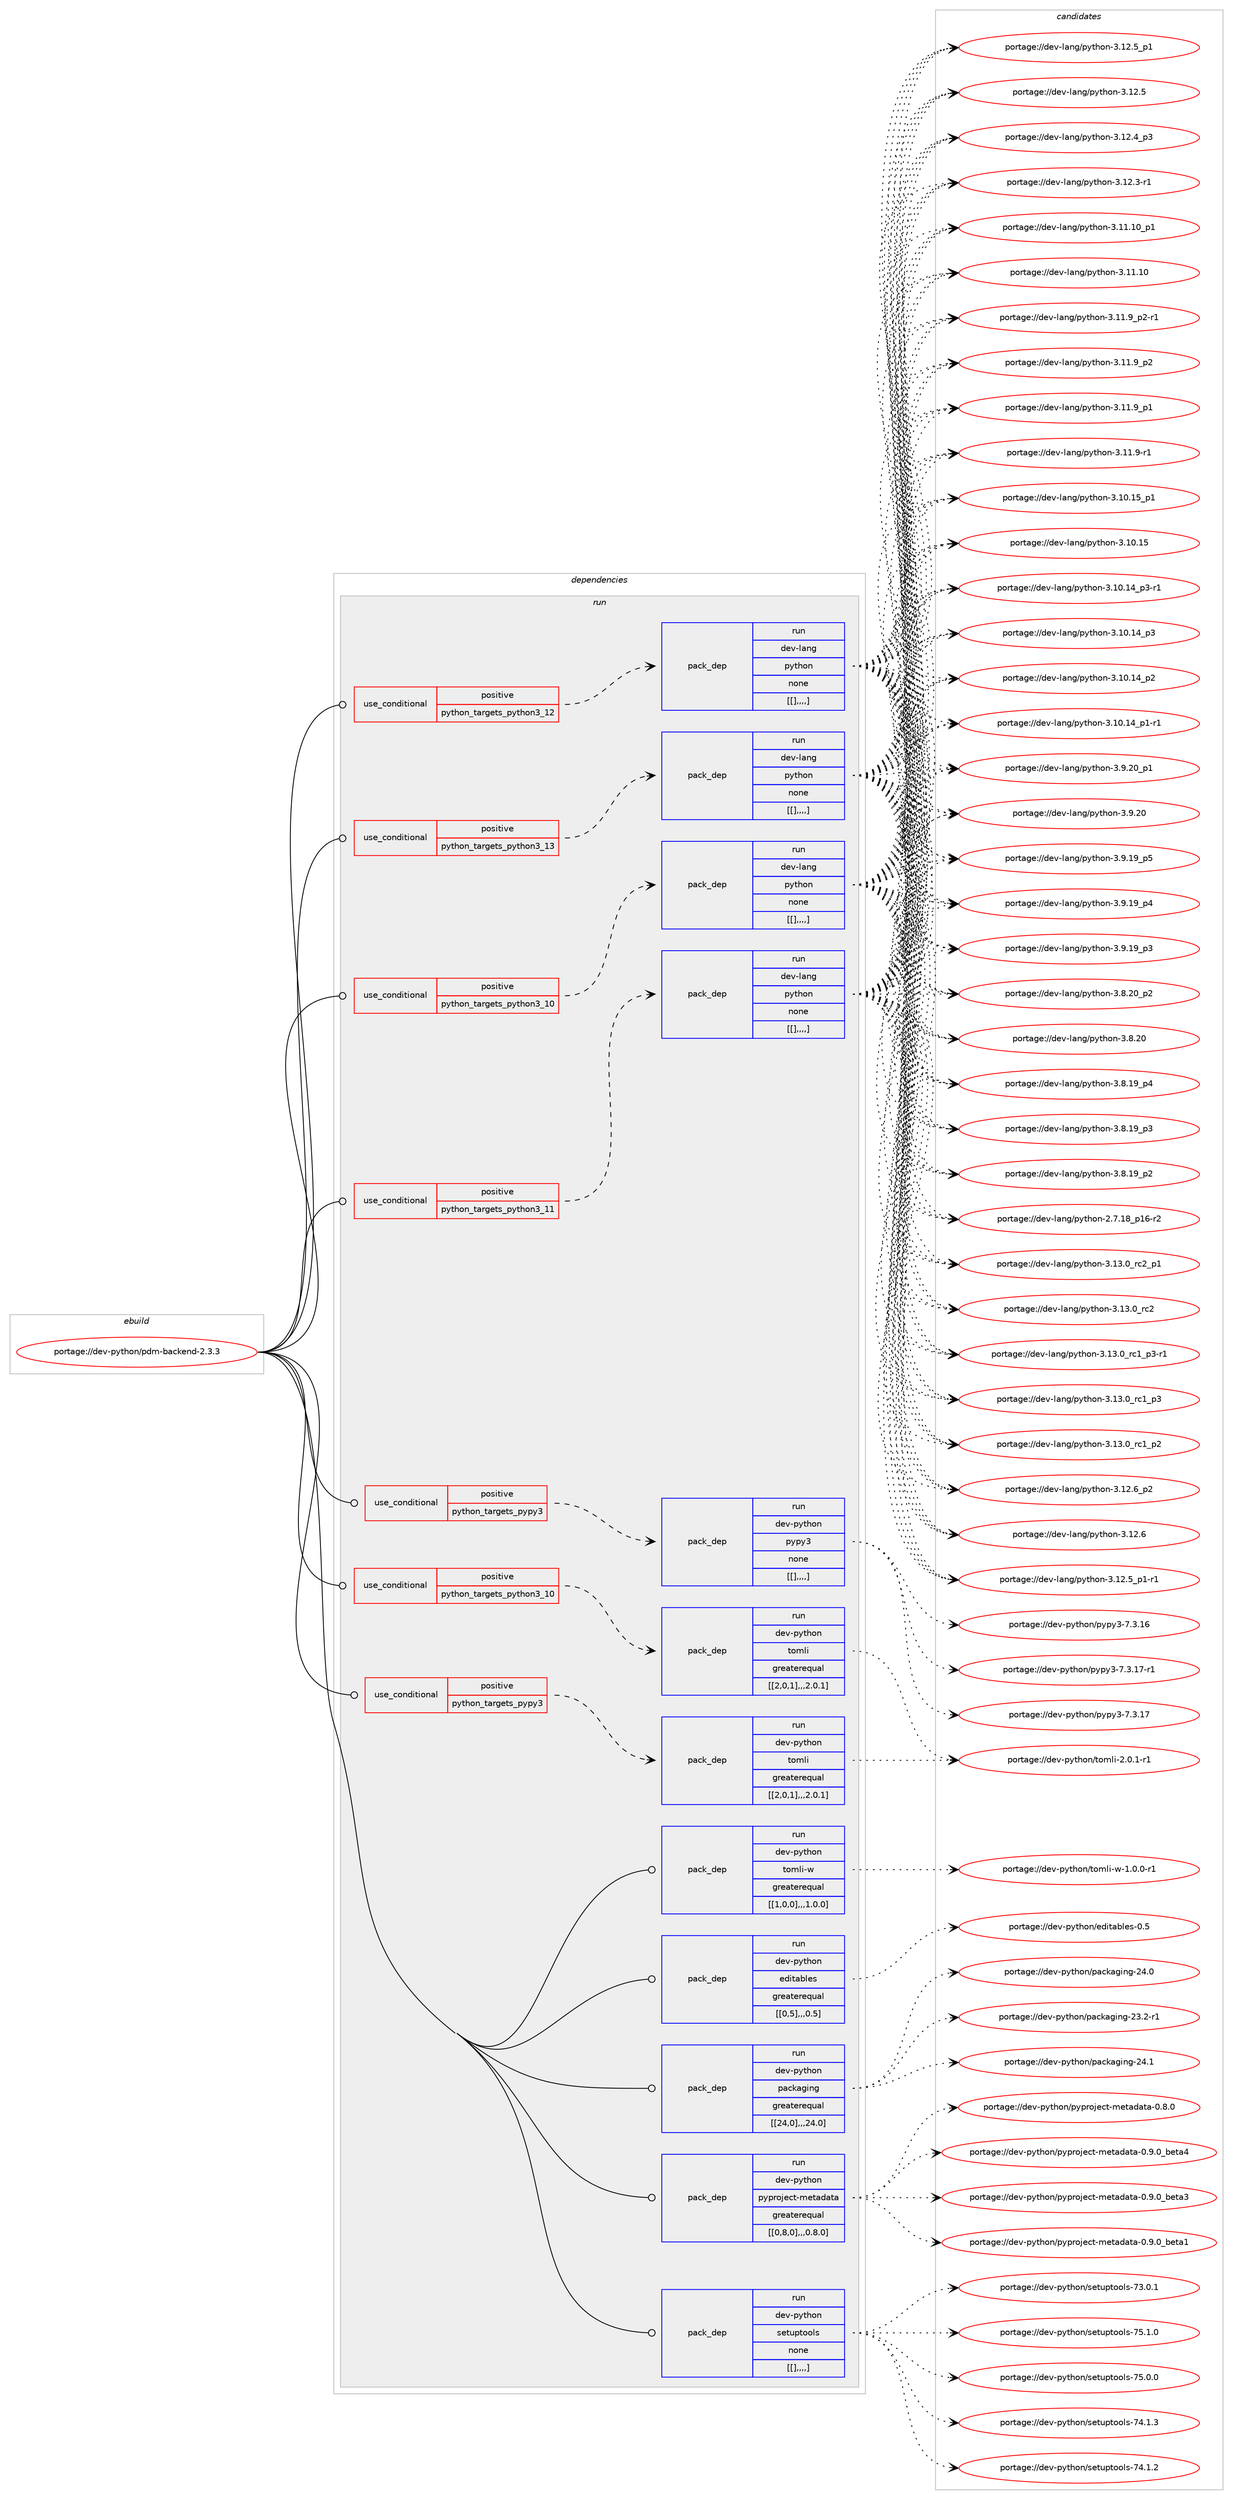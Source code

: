 digraph prolog {

# *************
# Graph options
# *************

newrank=true;
concentrate=true;
compound=true;
graph [rankdir=LR,fontname=Helvetica,fontsize=10,ranksep=1.5];#, ranksep=2.5, nodesep=0.2];
edge  [arrowhead=vee];
node  [fontname=Helvetica,fontsize=10];

# **********
# The ebuild
# **********

subgraph cluster_leftcol {
color=gray;
label=<<i>ebuild</i>>;
id [label="portage://dev-python/pdm-backend-2.3.3", color=red, width=4, href="../dev-python/pdm-backend-2.3.3.svg"];
}

# ****************
# The dependencies
# ****************

subgraph cluster_midcol {
color=gray;
label=<<i>dependencies</i>>;
subgraph cluster_compile {
fillcolor="#eeeeee";
style=filled;
label=<<i>compile</i>>;
}
subgraph cluster_compileandrun {
fillcolor="#eeeeee";
style=filled;
label=<<i>compile and run</i>>;
}
subgraph cluster_run {
fillcolor="#eeeeee";
style=filled;
label=<<i>run</i>>;
subgraph cond37114 {
dependency156089 [label=<<TABLE BORDER="0" CELLBORDER="1" CELLSPACING="0" CELLPADDING="4"><TR><TD ROWSPAN="3" CELLPADDING="10">use_conditional</TD></TR><TR><TD>positive</TD></TR><TR><TD>python_targets_pypy3</TD></TR></TABLE>>, shape=none, color=red];
subgraph pack117758 {
dependency156090 [label=<<TABLE BORDER="0" CELLBORDER="1" CELLSPACING="0" CELLPADDING="4" WIDTH="220"><TR><TD ROWSPAN="6" CELLPADDING="30">pack_dep</TD></TR><TR><TD WIDTH="110">run</TD></TR><TR><TD>dev-python</TD></TR><TR><TD>pypy3</TD></TR><TR><TD>none</TD></TR><TR><TD>[[],,,,]</TD></TR></TABLE>>, shape=none, color=blue];
}
dependency156089:e -> dependency156090:w [weight=20,style="dashed",arrowhead="vee"];
}
id:e -> dependency156089:w [weight=20,style="solid",arrowhead="odot"];
subgraph cond37115 {
dependency156091 [label=<<TABLE BORDER="0" CELLBORDER="1" CELLSPACING="0" CELLPADDING="4"><TR><TD ROWSPAN="3" CELLPADDING="10">use_conditional</TD></TR><TR><TD>positive</TD></TR><TR><TD>python_targets_pypy3</TD></TR></TABLE>>, shape=none, color=red];
subgraph pack117759 {
dependency156092 [label=<<TABLE BORDER="0" CELLBORDER="1" CELLSPACING="0" CELLPADDING="4" WIDTH="220"><TR><TD ROWSPAN="6" CELLPADDING="30">pack_dep</TD></TR><TR><TD WIDTH="110">run</TD></TR><TR><TD>dev-python</TD></TR><TR><TD>tomli</TD></TR><TR><TD>greaterequal</TD></TR><TR><TD>[[2,0,1],,,2.0.1]</TD></TR></TABLE>>, shape=none, color=blue];
}
dependency156091:e -> dependency156092:w [weight=20,style="dashed",arrowhead="vee"];
}
id:e -> dependency156091:w [weight=20,style="solid",arrowhead="odot"];
subgraph cond37116 {
dependency156093 [label=<<TABLE BORDER="0" CELLBORDER="1" CELLSPACING="0" CELLPADDING="4"><TR><TD ROWSPAN="3" CELLPADDING="10">use_conditional</TD></TR><TR><TD>positive</TD></TR><TR><TD>python_targets_python3_10</TD></TR></TABLE>>, shape=none, color=red];
subgraph pack117760 {
dependency156094 [label=<<TABLE BORDER="0" CELLBORDER="1" CELLSPACING="0" CELLPADDING="4" WIDTH="220"><TR><TD ROWSPAN="6" CELLPADDING="30">pack_dep</TD></TR><TR><TD WIDTH="110">run</TD></TR><TR><TD>dev-lang</TD></TR><TR><TD>python</TD></TR><TR><TD>none</TD></TR><TR><TD>[[],,,,]</TD></TR></TABLE>>, shape=none, color=blue];
}
dependency156093:e -> dependency156094:w [weight=20,style="dashed",arrowhead="vee"];
}
id:e -> dependency156093:w [weight=20,style="solid",arrowhead="odot"];
subgraph cond37117 {
dependency156095 [label=<<TABLE BORDER="0" CELLBORDER="1" CELLSPACING="0" CELLPADDING="4"><TR><TD ROWSPAN="3" CELLPADDING="10">use_conditional</TD></TR><TR><TD>positive</TD></TR><TR><TD>python_targets_python3_10</TD></TR></TABLE>>, shape=none, color=red];
subgraph pack117761 {
dependency156096 [label=<<TABLE BORDER="0" CELLBORDER="1" CELLSPACING="0" CELLPADDING="4" WIDTH="220"><TR><TD ROWSPAN="6" CELLPADDING="30">pack_dep</TD></TR><TR><TD WIDTH="110">run</TD></TR><TR><TD>dev-python</TD></TR><TR><TD>tomli</TD></TR><TR><TD>greaterequal</TD></TR><TR><TD>[[2,0,1],,,2.0.1]</TD></TR></TABLE>>, shape=none, color=blue];
}
dependency156095:e -> dependency156096:w [weight=20,style="dashed",arrowhead="vee"];
}
id:e -> dependency156095:w [weight=20,style="solid",arrowhead="odot"];
subgraph cond37118 {
dependency156097 [label=<<TABLE BORDER="0" CELLBORDER="1" CELLSPACING="0" CELLPADDING="4"><TR><TD ROWSPAN="3" CELLPADDING="10">use_conditional</TD></TR><TR><TD>positive</TD></TR><TR><TD>python_targets_python3_11</TD></TR></TABLE>>, shape=none, color=red];
subgraph pack117762 {
dependency156098 [label=<<TABLE BORDER="0" CELLBORDER="1" CELLSPACING="0" CELLPADDING="4" WIDTH="220"><TR><TD ROWSPAN="6" CELLPADDING="30">pack_dep</TD></TR><TR><TD WIDTH="110">run</TD></TR><TR><TD>dev-lang</TD></TR><TR><TD>python</TD></TR><TR><TD>none</TD></TR><TR><TD>[[],,,,]</TD></TR></TABLE>>, shape=none, color=blue];
}
dependency156097:e -> dependency156098:w [weight=20,style="dashed",arrowhead="vee"];
}
id:e -> dependency156097:w [weight=20,style="solid",arrowhead="odot"];
subgraph cond37119 {
dependency156099 [label=<<TABLE BORDER="0" CELLBORDER="1" CELLSPACING="0" CELLPADDING="4"><TR><TD ROWSPAN="3" CELLPADDING="10">use_conditional</TD></TR><TR><TD>positive</TD></TR><TR><TD>python_targets_python3_12</TD></TR></TABLE>>, shape=none, color=red];
subgraph pack117763 {
dependency156100 [label=<<TABLE BORDER="0" CELLBORDER="1" CELLSPACING="0" CELLPADDING="4" WIDTH="220"><TR><TD ROWSPAN="6" CELLPADDING="30">pack_dep</TD></TR><TR><TD WIDTH="110">run</TD></TR><TR><TD>dev-lang</TD></TR><TR><TD>python</TD></TR><TR><TD>none</TD></TR><TR><TD>[[],,,,]</TD></TR></TABLE>>, shape=none, color=blue];
}
dependency156099:e -> dependency156100:w [weight=20,style="dashed",arrowhead="vee"];
}
id:e -> dependency156099:w [weight=20,style="solid",arrowhead="odot"];
subgraph cond37120 {
dependency156101 [label=<<TABLE BORDER="0" CELLBORDER="1" CELLSPACING="0" CELLPADDING="4"><TR><TD ROWSPAN="3" CELLPADDING="10">use_conditional</TD></TR><TR><TD>positive</TD></TR><TR><TD>python_targets_python3_13</TD></TR></TABLE>>, shape=none, color=red];
subgraph pack117764 {
dependency156102 [label=<<TABLE BORDER="0" CELLBORDER="1" CELLSPACING="0" CELLPADDING="4" WIDTH="220"><TR><TD ROWSPAN="6" CELLPADDING="30">pack_dep</TD></TR><TR><TD WIDTH="110">run</TD></TR><TR><TD>dev-lang</TD></TR><TR><TD>python</TD></TR><TR><TD>none</TD></TR><TR><TD>[[],,,,]</TD></TR></TABLE>>, shape=none, color=blue];
}
dependency156101:e -> dependency156102:w [weight=20,style="dashed",arrowhead="vee"];
}
id:e -> dependency156101:w [weight=20,style="solid",arrowhead="odot"];
subgraph pack117765 {
dependency156103 [label=<<TABLE BORDER="0" CELLBORDER="1" CELLSPACING="0" CELLPADDING="4" WIDTH="220"><TR><TD ROWSPAN="6" CELLPADDING="30">pack_dep</TD></TR><TR><TD WIDTH="110">run</TD></TR><TR><TD>dev-python</TD></TR><TR><TD>editables</TD></TR><TR><TD>greaterequal</TD></TR><TR><TD>[[0,5],,,0.5]</TD></TR></TABLE>>, shape=none, color=blue];
}
id:e -> dependency156103:w [weight=20,style="solid",arrowhead="odot"];
subgraph pack117766 {
dependency156104 [label=<<TABLE BORDER="0" CELLBORDER="1" CELLSPACING="0" CELLPADDING="4" WIDTH="220"><TR><TD ROWSPAN="6" CELLPADDING="30">pack_dep</TD></TR><TR><TD WIDTH="110">run</TD></TR><TR><TD>dev-python</TD></TR><TR><TD>packaging</TD></TR><TR><TD>greaterequal</TD></TR><TR><TD>[[24,0],,,24.0]</TD></TR></TABLE>>, shape=none, color=blue];
}
id:e -> dependency156104:w [weight=20,style="solid",arrowhead="odot"];
subgraph pack117767 {
dependency156105 [label=<<TABLE BORDER="0" CELLBORDER="1" CELLSPACING="0" CELLPADDING="4" WIDTH="220"><TR><TD ROWSPAN="6" CELLPADDING="30">pack_dep</TD></TR><TR><TD WIDTH="110">run</TD></TR><TR><TD>dev-python</TD></TR><TR><TD>pyproject-metadata</TD></TR><TR><TD>greaterequal</TD></TR><TR><TD>[[0,8,0],,,0.8.0]</TD></TR></TABLE>>, shape=none, color=blue];
}
id:e -> dependency156105:w [weight=20,style="solid",arrowhead="odot"];
subgraph pack117768 {
dependency156106 [label=<<TABLE BORDER="0" CELLBORDER="1" CELLSPACING="0" CELLPADDING="4" WIDTH="220"><TR><TD ROWSPAN="6" CELLPADDING="30">pack_dep</TD></TR><TR><TD WIDTH="110">run</TD></TR><TR><TD>dev-python</TD></TR><TR><TD>setuptools</TD></TR><TR><TD>none</TD></TR><TR><TD>[[],,,,]</TD></TR></TABLE>>, shape=none, color=blue];
}
id:e -> dependency156106:w [weight=20,style="solid",arrowhead="odot"];
subgraph pack117769 {
dependency156107 [label=<<TABLE BORDER="0" CELLBORDER="1" CELLSPACING="0" CELLPADDING="4" WIDTH="220"><TR><TD ROWSPAN="6" CELLPADDING="30">pack_dep</TD></TR><TR><TD WIDTH="110">run</TD></TR><TR><TD>dev-python</TD></TR><TR><TD>tomli-w</TD></TR><TR><TD>greaterequal</TD></TR><TR><TD>[[1,0,0],,,1.0.0]</TD></TR></TABLE>>, shape=none, color=blue];
}
id:e -> dependency156107:w [weight=20,style="solid",arrowhead="odot"];
}
}

# **************
# The candidates
# **************

subgraph cluster_choices {
rank=same;
color=gray;
label=<<i>candidates</i>>;

subgraph choice117758 {
color=black;
nodesep=1;
choice100101118451121211161041111104711212111212151455546514649554511449 [label="portage://dev-python/pypy3-7.3.17-r1", color=red, width=4,href="../dev-python/pypy3-7.3.17-r1.svg"];
choice10010111845112121116104111110471121211121215145554651464955 [label="portage://dev-python/pypy3-7.3.17", color=red, width=4,href="../dev-python/pypy3-7.3.17.svg"];
choice10010111845112121116104111110471121211121215145554651464954 [label="portage://dev-python/pypy3-7.3.16", color=red, width=4,href="../dev-python/pypy3-7.3.16.svg"];
dependency156090:e -> choice100101118451121211161041111104711212111212151455546514649554511449:w [style=dotted,weight="100"];
dependency156090:e -> choice10010111845112121116104111110471121211121215145554651464955:w [style=dotted,weight="100"];
dependency156090:e -> choice10010111845112121116104111110471121211121215145554651464954:w [style=dotted,weight="100"];
}
subgraph choice117759 {
color=black;
nodesep=1;
choice10010111845112121116104111110471161111091081054550464846494511449 [label="portage://dev-python/tomli-2.0.1-r1", color=red, width=4,href="../dev-python/tomli-2.0.1-r1.svg"];
dependency156092:e -> choice10010111845112121116104111110471161111091081054550464846494511449:w [style=dotted,weight="100"];
}
subgraph choice117760 {
color=black;
nodesep=1;
choice100101118451089711010347112121116104111110455146495146489511499509511249 [label="portage://dev-lang/python-3.13.0_rc2_p1", color=red, width=4,href="../dev-lang/python-3.13.0_rc2_p1.svg"];
choice10010111845108971101034711212111610411111045514649514648951149950 [label="portage://dev-lang/python-3.13.0_rc2", color=red, width=4,href="../dev-lang/python-3.13.0_rc2.svg"];
choice1001011184510897110103471121211161041111104551464951464895114994995112514511449 [label="portage://dev-lang/python-3.13.0_rc1_p3-r1", color=red, width=4,href="../dev-lang/python-3.13.0_rc1_p3-r1.svg"];
choice100101118451089711010347112121116104111110455146495146489511499499511251 [label="portage://dev-lang/python-3.13.0_rc1_p3", color=red, width=4,href="../dev-lang/python-3.13.0_rc1_p3.svg"];
choice100101118451089711010347112121116104111110455146495146489511499499511250 [label="portage://dev-lang/python-3.13.0_rc1_p2", color=red, width=4,href="../dev-lang/python-3.13.0_rc1_p2.svg"];
choice100101118451089711010347112121116104111110455146495046549511250 [label="portage://dev-lang/python-3.12.6_p2", color=red, width=4,href="../dev-lang/python-3.12.6_p2.svg"];
choice10010111845108971101034711212111610411111045514649504654 [label="portage://dev-lang/python-3.12.6", color=red, width=4,href="../dev-lang/python-3.12.6.svg"];
choice1001011184510897110103471121211161041111104551464950465395112494511449 [label="portage://dev-lang/python-3.12.5_p1-r1", color=red, width=4,href="../dev-lang/python-3.12.5_p1-r1.svg"];
choice100101118451089711010347112121116104111110455146495046539511249 [label="portage://dev-lang/python-3.12.5_p1", color=red, width=4,href="../dev-lang/python-3.12.5_p1.svg"];
choice10010111845108971101034711212111610411111045514649504653 [label="portage://dev-lang/python-3.12.5", color=red, width=4,href="../dev-lang/python-3.12.5.svg"];
choice100101118451089711010347112121116104111110455146495046529511251 [label="portage://dev-lang/python-3.12.4_p3", color=red, width=4,href="../dev-lang/python-3.12.4_p3.svg"];
choice100101118451089711010347112121116104111110455146495046514511449 [label="portage://dev-lang/python-3.12.3-r1", color=red, width=4,href="../dev-lang/python-3.12.3-r1.svg"];
choice10010111845108971101034711212111610411111045514649494649489511249 [label="portage://dev-lang/python-3.11.10_p1", color=red, width=4,href="../dev-lang/python-3.11.10_p1.svg"];
choice1001011184510897110103471121211161041111104551464949464948 [label="portage://dev-lang/python-3.11.10", color=red, width=4,href="../dev-lang/python-3.11.10.svg"];
choice1001011184510897110103471121211161041111104551464949465795112504511449 [label="portage://dev-lang/python-3.11.9_p2-r1", color=red, width=4,href="../dev-lang/python-3.11.9_p2-r1.svg"];
choice100101118451089711010347112121116104111110455146494946579511250 [label="portage://dev-lang/python-3.11.9_p2", color=red, width=4,href="../dev-lang/python-3.11.9_p2.svg"];
choice100101118451089711010347112121116104111110455146494946579511249 [label="portage://dev-lang/python-3.11.9_p1", color=red, width=4,href="../dev-lang/python-3.11.9_p1.svg"];
choice100101118451089711010347112121116104111110455146494946574511449 [label="portage://dev-lang/python-3.11.9-r1", color=red, width=4,href="../dev-lang/python-3.11.9-r1.svg"];
choice10010111845108971101034711212111610411111045514649484649539511249 [label="portage://dev-lang/python-3.10.15_p1", color=red, width=4,href="../dev-lang/python-3.10.15_p1.svg"];
choice1001011184510897110103471121211161041111104551464948464953 [label="portage://dev-lang/python-3.10.15", color=red, width=4,href="../dev-lang/python-3.10.15.svg"];
choice100101118451089711010347112121116104111110455146494846495295112514511449 [label="portage://dev-lang/python-3.10.14_p3-r1", color=red, width=4,href="../dev-lang/python-3.10.14_p3-r1.svg"];
choice10010111845108971101034711212111610411111045514649484649529511251 [label="portage://dev-lang/python-3.10.14_p3", color=red, width=4,href="../dev-lang/python-3.10.14_p3.svg"];
choice10010111845108971101034711212111610411111045514649484649529511250 [label="portage://dev-lang/python-3.10.14_p2", color=red, width=4,href="../dev-lang/python-3.10.14_p2.svg"];
choice100101118451089711010347112121116104111110455146494846495295112494511449 [label="portage://dev-lang/python-3.10.14_p1-r1", color=red, width=4,href="../dev-lang/python-3.10.14_p1-r1.svg"];
choice100101118451089711010347112121116104111110455146574650489511249 [label="portage://dev-lang/python-3.9.20_p1", color=red, width=4,href="../dev-lang/python-3.9.20_p1.svg"];
choice10010111845108971101034711212111610411111045514657465048 [label="portage://dev-lang/python-3.9.20", color=red, width=4,href="../dev-lang/python-3.9.20.svg"];
choice100101118451089711010347112121116104111110455146574649579511253 [label="portage://dev-lang/python-3.9.19_p5", color=red, width=4,href="../dev-lang/python-3.9.19_p5.svg"];
choice100101118451089711010347112121116104111110455146574649579511252 [label="portage://dev-lang/python-3.9.19_p4", color=red, width=4,href="../dev-lang/python-3.9.19_p4.svg"];
choice100101118451089711010347112121116104111110455146574649579511251 [label="portage://dev-lang/python-3.9.19_p3", color=red, width=4,href="../dev-lang/python-3.9.19_p3.svg"];
choice100101118451089711010347112121116104111110455146564650489511250 [label="portage://dev-lang/python-3.8.20_p2", color=red, width=4,href="../dev-lang/python-3.8.20_p2.svg"];
choice10010111845108971101034711212111610411111045514656465048 [label="portage://dev-lang/python-3.8.20", color=red, width=4,href="../dev-lang/python-3.8.20.svg"];
choice100101118451089711010347112121116104111110455146564649579511252 [label="portage://dev-lang/python-3.8.19_p4", color=red, width=4,href="../dev-lang/python-3.8.19_p4.svg"];
choice100101118451089711010347112121116104111110455146564649579511251 [label="portage://dev-lang/python-3.8.19_p3", color=red, width=4,href="../dev-lang/python-3.8.19_p3.svg"];
choice100101118451089711010347112121116104111110455146564649579511250 [label="portage://dev-lang/python-3.8.19_p2", color=red, width=4,href="../dev-lang/python-3.8.19_p2.svg"];
choice100101118451089711010347112121116104111110455046554649569511249544511450 [label="portage://dev-lang/python-2.7.18_p16-r2", color=red, width=4,href="../dev-lang/python-2.7.18_p16-r2.svg"];
dependency156094:e -> choice100101118451089711010347112121116104111110455146495146489511499509511249:w [style=dotted,weight="100"];
dependency156094:e -> choice10010111845108971101034711212111610411111045514649514648951149950:w [style=dotted,weight="100"];
dependency156094:e -> choice1001011184510897110103471121211161041111104551464951464895114994995112514511449:w [style=dotted,weight="100"];
dependency156094:e -> choice100101118451089711010347112121116104111110455146495146489511499499511251:w [style=dotted,weight="100"];
dependency156094:e -> choice100101118451089711010347112121116104111110455146495146489511499499511250:w [style=dotted,weight="100"];
dependency156094:e -> choice100101118451089711010347112121116104111110455146495046549511250:w [style=dotted,weight="100"];
dependency156094:e -> choice10010111845108971101034711212111610411111045514649504654:w [style=dotted,weight="100"];
dependency156094:e -> choice1001011184510897110103471121211161041111104551464950465395112494511449:w [style=dotted,weight="100"];
dependency156094:e -> choice100101118451089711010347112121116104111110455146495046539511249:w [style=dotted,weight="100"];
dependency156094:e -> choice10010111845108971101034711212111610411111045514649504653:w [style=dotted,weight="100"];
dependency156094:e -> choice100101118451089711010347112121116104111110455146495046529511251:w [style=dotted,weight="100"];
dependency156094:e -> choice100101118451089711010347112121116104111110455146495046514511449:w [style=dotted,weight="100"];
dependency156094:e -> choice10010111845108971101034711212111610411111045514649494649489511249:w [style=dotted,weight="100"];
dependency156094:e -> choice1001011184510897110103471121211161041111104551464949464948:w [style=dotted,weight="100"];
dependency156094:e -> choice1001011184510897110103471121211161041111104551464949465795112504511449:w [style=dotted,weight="100"];
dependency156094:e -> choice100101118451089711010347112121116104111110455146494946579511250:w [style=dotted,weight="100"];
dependency156094:e -> choice100101118451089711010347112121116104111110455146494946579511249:w [style=dotted,weight="100"];
dependency156094:e -> choice100101118451089711010347112121116104111110455146494946574511449:w [style=dotted,weight="100"];
dependency156094:e -> choice10010111845108971101034711212111610411111045514649484649539511249:w [style=dotted,weight="100"];
dependency156094:e -> choice1001011184510897110103471121211161041111104551464948464953:w [style=dotted,weight="100"];
dependency156094:e -> choice100101118451089711010347112121116104111110455146494846495295112514511449:w [style=dotted,weight="100"];
dependency156094:e -> choice10010111845108971101034711212111610411111045514649484649529511251:w [style=dotted,weight="100"];
dependency156094:e -> choice10010111845108971101034711212111610411111045514649484649529511250:w [style=dotted,weight="100"];
dependency156094:e -> choice100101118451089711010347112121116104111110455146494846495295112494511449:w [style=dotted,weight="100"];
dependency156094:e -> choice100101118451089711010347112121116104111110455146574650489511249:w [style=dotted,weight="100"];
dependency156094:e -> choice10010111845108971101034711212111610411111045514657465048:w [style=dotted,weight="100"];
dependency156094:e -> choice100101118451089711010347112121116104111110455146574649579511253:w [style=dotted,weight="100"];
dependency156094:e -> choice100101118451089711010347112121116104111110455146574649579511252:w [style=dotted,weight="100"];
dependency156094:e -> choice100101118451089711010347112121116104111110455146574649579511251:w [style=dotted,weight="100"];
dependency156094:e -> choice100101118451089711010347112121116104111110455146564650489511250:w [style=dotted,weight="100"];
dependency156094:e -> choice10010111845108971101034711212111610411111045514656465048:w [style=dotted,weight="100"];
dependency156094:e -> choice100101118451089711010347112121116104111110455146564649579511252:w [style=dotted,weight="100"];
dependency156094:e -> choice100101118451089711010347112121116104111110455146564649579511251:w [style=dotted,weight="100"];
dependency156094:e -> choice100101118451089711010347112121116104111110455146564649579511250:w [style=dotted,weight="100"];
dependency156094:e -> choice100101118451089711010347112121116104111110455046554649569511249544511450:w [style=dotted,weight="100"];
}
subgraph choice117761 {
color=black;
nodesep=1;
choice10010111845112121116104111110471161111091081054550464846494511449 [label="portage://dev-python/tomli-2.0.1-r1", color=red, width=4,href="../dev-python/tomli-2.0.1-r1.svg"];
dependency156096:e -> choice10010111845112121116104111110471161111091081054550464846494511449:w [style=dotted,weight="100"];
}
subgraph choice117762 {
color=black;
nodesep=1;
choice100101118451089711010347112121116104111110455146495146489511499509511249 [label="portage://dev-lang/python-3.13.0_rc2_p1", color=red, width=4,href="../dev-lang/python-3.13.0_rc2_p1.svg"];
choice10010111845108971101034711212111610411111045514649514648951149950 [label="portage://dev-lang/python-3.13.0_rc2", color=red, width=4,href="../dev-lang/python-3.13.0_rc2.svg"];
choice1001011184510897110103471121211161041111104551464951464895114994995112514511449 [label="portage://dev-lang/python-3.13.0_rc1_p3-r1", color=red, width=4,href="../dev-lang/python-3.13.0_rc1_p3-r1.svg"];
choice100101118451089711010347112121116104111110455146495146489511499499511251 [label="portage://dev-lang/python-3.13.0_rc1_p3", color=red, width=4,href="../dev-lang/python-3.13.0_rc1_p3.svg"];
choice100101118451089711010347112121116104111110455146495146489511499499511250 [label="portage://dev-lang/python-3.13.0_rc1_p2", color=red, width=4,href="../dev-lang/python-3.13.0_rc1_p2.svg"];
choice100101118451089711010347112121116104111110455146495046549511250 [label="portage://dev-lang/python-3.12.6_p2", color=red, width=4,href="../dev-lang/python-3.12.6_p2.svg"];
choice10010111845108971101034711212111610411111045514649504654 [label="portage://dev-lang/python-3.12.6", color=red, width=4,href="../dev-lang/python-3.12.6.svg"];
choice1001011184510897110103471121211161041111104551464950465395112494511449 [label="portage://dev-lang/python-3.12.5_p1-r1", color=red, width=4,href="../dev-lang/python-3.12.5_p1-r1.svg"];
choice100101118451089711010347112121116104111110455146495046539511249 [label="portage://dev-lang/python-3.12.5_p1", color=red, width=4,href="../dev-lang/python-3.12.5_p1.svg"];
choice10010111845108971101034711212111610411111045514649504653 [label="portage://dev-lang/python-3.12.5", color=red, width=4,href="../dev-lang/python-3.12.5.svg"];
choice100101118451089711010347112121116104111110455146495046529511251 [label="portage://dev-lang/python-3.12.4_p3", color=red, width=4,href="../dev-lang/python-3.12.4_p3.svg"];
choice100101118451089711010347112121116104111110455146495046514511449 [label="portage://dev-lang/python-3.12.3-r1", color=red, width=4,href="../dev-lang/python-3.12.3-r1.svg"];
choice10010111845108971101034711212111610411111045514649494649489511249 [label="portage://dev-lang/python-3.11.10_p1", color=red, width=4,href="../dev-lang/python-3.11.10_p1.svg"];
choice1001011184510897110103471121211161041111104551464949464948 [label="portage://dev-lang/python-3.11.10", color=red, width=4,href="../dev-lang/python-3.11.10.svg"];
choice1001011184510897110103471121211161041111104551464949465795112504511449 [label="portage://dev-lang/python-3.11.9_p2-r1", color=red, width=4,href="../dev-lang/python-3.11.9_p2-r1.svg"];
choice100101118451089711010347112121116104111110455146494946579511250 [label="portage://dev-lang/python-3.11.9_p2", color=red, width=4,href="../dev-lang/python-3.11.9_p2.svg"];
choice100101118451089711010347112121116104111110455146494946579511249 [label="portage://dev-lang/python-3.11.9_p1", color=red, width=4,href="../dev-lang/python-3.11.9_p1.svg"];
choice100101118451089711010347112121116104111110455146494946574511449 [label="portage://dev-lang/python-3.11.9-r1", color=red, width=4,href="../dev-lang/python-3.11.9-r1.svg"];
choice10010111845108971101034711212111610411111045514649484649539511249 [label="portage://dev-lang/python-3.10.15_p1", color=red, width=4,href="../dev-lang/python-3.10.15_p1.svg"];
choice1001011184510897110103471121211161041111104551464948464953 [label="portage://dev-lang/python-3.10.15", color=red, width=4,href="../dev-lang/python-3.10.15.svg"];
choice100101118451089711010347112121116104111110455146494846495295112514511449 [label="portage://dev-lang/python-3.10.14_p3-r1", color=red, width=4,href="../dev-lang/python-3.10.14_p3-r1.svg"];
choice10010111845108971101034711212111610411111045514649484649529511251 [label="portage://dev-lang/python-3.10.14_p3", color=red, width=4,href="../dev-lang/python-3.10.14_p3.svg"];
choice10010111845108971101034711212111610411111045514649484649529511250 [label="portage://dev-lang/python-3.10.14_p2", color=red, width=4,href="../dev-lang/python-3.10.14_p2.svg"];
choice100101118451089711010347112121116104111110455146494846495295112494511449 [label="portage://dev-lang/python-3.10.14_p1-r1", color=red, width=4,href="../dev-lang/python-3.10.14_p1-r1.svg"];
choice100101118451089711010347112121116104111110455146574650489511249 [label="portage://dev-lang/python-3.9.20_p1", color=red, width=4,href="../dev-lang/python-3.9.20_p1.svg"];
choice10010111845108971101034711212111610411111045514657465048 [label="portage://dev-lang/python-3.9.20", color=red, width=4,href="../dev-lang/python-3.9.20.svg"];
choice100101118451089711010347112121116104111110455146574649579511253 [label="portage://dev-lang/python-3.9.19_p5", color=red, width=4,href="../dev-lang/python-3.9.19_p5.svg"];
choice100101118451089711010347112121116104111110455146574649579511252 [label="portage://dev-lang/python-3.9.19_p4", color=red, width=4,href="../dev-lang/python-3.9.19_p4.svg"];
choice100101118451089711010347112121116104111110455146574649579511251 [label="portage://dev-lang/python-3.9.19_p3", color=red, width=4,href="../dev-lang/python-3.9.19_p3.svg"];
choice100101118451089711010347112121116104111110455146564650489511250 [label="portage://dev-lang/python-3.8.20_p2", color=red, width=4,href="../dev-lang/python-3.8.20_p2.svg"];
choice10010111845108971101034711212111610411111045514656465048 [label="portage://dev-lang/python-3.8.20", color=red, width=4,href="../dev-lang/python-3.8.20.svg"];
choice100101118451089711010347112121116104111110455146564649579511252 [label="portage://dev-lang/python-3.8.19_p4", color=red, width=4,href="../dev-lang/python-3.8.19_p4.svg"];
choice100101118451089711010347112121116104111110455146564649579511251 [label="portage://dev-lang/python-3.8.19_p3", color=red, width=4,href="../dev-lang/python-3.8.19_p3.svg"];
choice100101118451089711010347112121116104111110455146564649579511250 [label="portage://dev-lang/python-3.8.19_p2", color=red, width=4,href="../dev-lang/python-3.8.19_p2.svg"];
choice100101118451089711010347112121116104111110455046554649569511249544511450 [label="portage://dev-lang/python-2.7.18_p16-r2", color=red, width=4,href="../dev-lang/python-2.7.18_p16-r2.svg"];
dependency156098:e -> choice100101118451089711010347112121116104111110455146495146489511499509511249:w [style=dotted,weight="100"];
dependency156098:e -> choice10010111845108971101034711212111610411111045514649514648951149950:w [style=dotted,weight="100"];
dependency156098:e -> choice1001011184510897110103471121211161041111104551464951464895114994995112514511449:w [style=dotted,weight="100"];
dependency156098:e -> choice100101118451089711010347112121116104111110455146495146489511499499511251:w [style=dotted,weight="100"];
dependency156098:e -> choice100101118451089711010347112121116104111110455146495146489511499499511250:w [style=dotted,weight="100"];
dependency156098:e -> choice100101118451089711010347112121116104111110455146495046549511250:w [style=dotted,weight="100"];
dependency156098:e -> choice10010111845108971101034711212111610411111045514649504654:w [style=dotted,weight="100"];
dependency156098:e -> choice1001011184510897110103471121211161041111104551464950465395112494511449:w [style=dotted,weight="100"];
dependency156098:e -> choice100101118451089711010347112121116104111110455146495046539511249:w [style=dotted,weight="100"];
dependency156098:e -> choice10010111845108971101034711212111610411111045514649504653:w [style=dotted,weight="100"];
dependency156098:e -> choice100101118451089711010347112121116104111110455146495046529511251:w [style=dotted,weight="100"];
dependency156098:e -> choice100101118451089711010347112121116104111110455146495046514511449:w [style=dotted,weight="100"];
dependency156098:e -> choice10010111845108971101034711212111610411111045514649494649489511249:w [style=dotted,weight="100"];
dependency156098:e -> choice1001011184510897110103471121211161041111104551464949464948:w [style=dotted,weight="100"];
dependency156098:e -> choice1001011184510897110103471121211161041111104551464949465795112504511449:w [style=dotted,weight="100"];
dependency156098:e -> choice100101118451089711010347112121116104111110455146494946579511250:w [style=dotted,weight="100"];
dependency156098:e -> choice100101118451089711010347112121116104111110455146494946579511249:w [style=dotted,weight="100"];
dependency156098:e -> choice100101118451089711010347112121116104111110455146494946574511449:w [style=dotted,weight="100"];
dependency156098:e -> choice10010111845108971101034711212111610411111045514649484649539511249:w [style=dotted,weight="100"];
dependency156098:e -> choice1001011184510897110103471121211161041111104551464948464953:w [style=dotted,weight="100"];
dependency156098:e -> choice100101118451089711010347112121116104111110455146494846495295112514511449:w [style=dotted,weight="100"];
dependency156098:e -> choice10010111845108971101034711212111610411111045514649484649529511251:w [style=dotted,weight="100"];
dependency156098:e -> choice10010111845108971101034711212111610411111045514649484649529511250:w [style=dotted,weight="100"];
dependency156098:e -> choice100101118451089711010347112121116104111110455146494846495295112494511449:w [style=dotted,weight="100"];
dependency156098:e -> choice100101118451089711010347112121116104111110455146574650489511249:w [style=dotted,weight="100"];
dependency156098:e -> choice10010111845108971101034711212111610411111045514657465048:w [style=dotted,weight="100"];
dependency156098:e -> choice100101118451089711010347112121116104111110455146574649579511253:w [style=dotted,weight="100"];
dependency156098:e -> choice100101118451089711010347112121116104111110455146574649579511252:w [style=dotted,weight="100"];
dependency156098:e -> choice100101118451089711010347112121116104111110455146574649579511251:w [style=dotted,weight="100"];
dependency156098:e -> choice100101118451089711010347112121116104111110455146564650489511250:w [style=dotted,weight="100"];
dependency156098:e -> choice10010111845108971101034711212111610411111045514656465048:w [style=dotted,weight="100"];
dependency156098:e -> choice100101118451089711010347112121116104111110455146564649579511252:w [style=dotted,weight="100"];
dependency156098:e -> choice100101118451089711010347112121116104111110455146564649579511251:w [style=dotted,weight="100"];
dependency156098:e -> choice100101118451089711010347112121116104111110455146564649579511250:w [style=dotted,weight="100"];
dependency156098:e -> choice100101118451089711010347112121116104111110455046554649569511249544511450:w [style=dotted,weight="100"];
}
subgraph choice117763 {
color=black;
nodesep=1;
choice100101118451089711010347112121116104111110455146495146489511499509511249 [label="portage://dev-lang/python-3.13.0_rc2_p1", color=red, width=4,href="../dev-lang/python-3.13.0_rc2_p1.svg"];
choice10010111845108971101034711212111610411111045514649514648951149950 [label="portage://dev-lang/python-3.13.0_rc2", color=red, width=4,href="../dev-lang/python-3.13.0_rc2.svg"];
choice1001011184510897110103471121211161041111104551464951464895114994995112514511449 [label="portage://dev-lang/python-3.13.0_rc1_p3-r1", color=red, width=4,href="../dev-lang/python-3.13.0_rc1_p3-r1.svg"];
choice100101118451089711010347112121116104111110455146495146489511499499511251 [label="portage://dev-lang/python-3.13.0_rc1_p3", color=red, width=4,href="../dev-lang/python-3.13.0_rc1_p3.svg"];
choice100101118451089711010347112121116104111110455146495146489511499499511250 [label="portage://dev-lang/python-3.13.0_rc1_p2", color=red, width=4,href="../dev-lang/python-3.13.0_rc1_p2.svg"];
choice100101118451089711010347112121116104111110455146495046549511250 [label="portage://dev-lang/python-3.12.6_p2", color=red, width=4,href="../dev-lang/python-3.12.6_p2.svg"];
choice10010111845108971101034711212111610411111045514649504654 [label="portage://dev-lang/python-3.12.6", color=red, width=4,href="../dev-lang/python-3.12.6.svg"];
choice1001011184510897110103471121211161041111104551464950465395112494511449 [label="portage://dev-lang/python-3.12.5_p1-r1", color=red, width=4,href="../dev-lang/python-3.12.5_p1-r1.svg"];
choice100101118451089711010347112121116104111110455146495046539511249 [label="portage://dev-lang/python-3.12.5_p1", color=red, width=4,href="../dev-lang/python-3.12.5_p1.svg"];
choice10010111845108971101034711212111610411111045514649504653 [label="portage://dev-lang/python-3.12.5", color=red, width=4,href="../dev-lang/python-3.12.5.svg"];
choice100101118451089711010347112121116104111110455146495046529511251 [label="portage://dev-lang/python-3.12.4_p3", color=red, width=4,href="../dev-lang/python-3.12.4_p3.svg"];
choice100101118451089711010347112121116104111110455146495046514511449 [label="portage://dev-lang/python-3.12.3-r1", color=red, width=4,href="../dev-lang/python-3.12.3-r1.svg"];
choice10010111845108971101034711212111610411111045514649494649489511249 [label="portage://dev-lang/python-3.11.10_p1", color=red, width=4,href="../dev-lang/python-3.11.10_p1.svg"];
choice1001011184510897110103471121211161041111104551464949464948 [label="portage://dev-lang/python-3.11.10", color=red, width=4,href="../dev-lang/python-3.11.10.svg"];
choice1001011184510897110103471121211161041111104551464949465795112504511449 [label="portage://dev-lang/python-3.11.9_p2-r1", color=red, width=4,href="../dev-lang/python-3.11.9_p2-r1.svg"];
choice100101118451089711010347112121116104111110455146494946579511250 [label="portage://dev-lang/python-3.11.9_p2", color=red, width=4,href="../dev-lang/python-3.11.9_p2.svg"];
choice100101118451089711010347112121116104111110455146494946579511249 [label="portage://dev-lang/python-3.11.9_p1", color=red, width=4,href="../dev-lang/python-3.11.9_p1.svg"];
choice100101118451089711010347112121116104111110455146494946574511449 [label="portage://dev-lang/python-3.11.9-r1", color=red, width=4,href="../dev-lang/python-3.11.9-r1.svg"];
choice10010111845108971101034711212111610411111045514649484649539511249 [label="portage://dev-lang/python-3.10.15_p1", color=red, width=4,href="../dev-lang/python-3.10.15_p1.svg"];
choice1001011184510897110103471121211161041111104551464948464953 [label="portage://dev-lang/python-3.10.15", color=red, width=4,href="../dev-lang/python-3.10.15.svg"];
choice100101118451089711010347112121116104111110455146494846495295112514511449 [label="portage://dev-lang/python-3.10.14_p3-r1", color=red, width=4,href="../dev-lang/python-3.10.14_p3-r1.svg"];
choice10010111845108971101034711212111610411111045514649484649529511251 [label="portage://dev-lang/python-3.10.14_p3", color=red, width=4,href="../dev-lang/python-3.10.14_p3.svg"];
choice10010111845108971101034711212111610411111045514649484649529511250 [label="portage://dev-lang/python-3.10.14_p2", color=red, width=4,href="../dev-lang/python-3.10.14_p2.svg"];
choice100101118451089711010347112121116104111110455146494846495295112494511449 [label="portage://dev-lang/python-3.10.14_p1-r1", color=red, width=4,href="../dev-lang/python-3.10.14_p1-r1.svg"];
choice100101118451089711010347112121116104111110455146574650489511249 [label="portage://dev-lang/python-3.9.20_p1", color=red, width=4,href="../dev-lang/python-3.9.20_p1.svg"];
choice10010111845108971101034711212111610411111045514657465048 [label="portage://dev-lang/python-3.9.20", color=red, width=4,href="../dev-lang/python-3.9.20.svg"];
choice100101118451089711010347112121116104111110455146574649579511253 [label="portage://dev-lang/python-3.9.19_p5", color=red, width=4,href="../dev-lang/python-3.9.19_p5.svg"];
choice100101118451089711010347112121116104111110455146574649579511252 [label="portage://dev-lang/python-3.9.19_p4", color=red, width=4,href="../dev-lang/python-3.9.19_p4.svg"];
choice100101118451089711010347112121116104111110455146574649579511251 [label="portage://dev-lang/python-3.9.19_p3", color=red, width=4,href="../dev-lang/python-3.9.19_p3.svg"];
choice100101118451089711010347112121116104111110455146564650489511250 [label="portage://dev-lang/python-3.8.20_p2", color=red, width=4,href="../dev-lang/python-3.8.20_p2.svg"];
choice10010111845108971101034711212111610411111045514656465048 [label="portage://dev-lang/python-3.8.20", color=red, width=4,href="../dev-lang/python-3.8.20.svg"];
choice100101118451089711010347112121116104111110455146564649579511252 [label="portage://dev-lang/python-3.8.19_p4", color=red, width=4,href="../dev-lang/python-3.8.19_p4.svg"];
choice100101118451089711010347112121116104111110455146564649579511251 [label="portage://dev-lang/python-3.8.19_p3", color=red, width=4,href="../dev-lang/python-3.8.19_p3.svg"];
choice100101118451089711010347112121116104111110455146564649579511250 [label="portage://dev-lang/python-3.8.19_p2", color=red, width=4,href="../dev-lang/python-3.8.19_p2.svg"];
choice100101118451089711010347112121116104111110455046554649569511249544511450 [label="portage://dev-lang/python-2.7.18_p16-r2", color=red, width=4,href="../dev-lang/python-2.7.18_p16-r2.svg"];
dependency156100:e -> choice100101118451089711010347112121116104111110455146495146489511499509511249:w [style=dotted,weight="100"];
dependency156100:e -> choice10010111845108971101034711212111610411111045514649514648951149950:w [style=dotted,weight="100"];
dependency156100:e -> choice1001011184510897110103471121211161041111104551464951464895114994995112514511449:w [style=dotted,weight="100"];
dependency156100:e -> choice100101118451089711010347112121116104111110455146495146489511499499511251:w [style=dotted,weight="100"];
dependency156100:e -> choice100101118451089711010347112121116104111110455146495146489511499499511250:w [style=dotted,weight="100"];
dependency156100:e -> choice100101118451089711010347112121116104111110455146495046549511250:w [style=dotted,weight="100"];
dependency156100:e -> choice10010111845108971101034711212111610411111045514649504654:w [style=dotted,weight="100"];
dependency156100:e -> choice1001011184510897110103471121211161041111104551464950465395112494511449:w [style=dotted,weight="100"];
dependency156100:e -> choice100101118451089711010347112121116104111110455146495046539511249:w [style=dotted,weight="100"];
dependency156100:e -> choice10010111845108971101034711212111610411111045514649504653:w [style=dotted,weight="100"];
dependency156100:e -> choice100101118451089711010347112121116104111110455146495046529511251:w [style=dotted,weight="100"];
dependency156100:e -> choice100101118451089711010347112121116104111110455146495046514511449:w [style=dotted,weight="100"];
dependency156100:e -> choice10010111845108971101034711212111610411111045514649494649489511249:w [style=dotted,weight="100"];
dependency156100:e -> choice1001011184510897110103471121211161041111104551464949464948:w [style=dotted,weight="100"];
dependency156100:e -> choice1001011184510897110103471121211161041111104551464949465795112504511449:w [style=dotted,weight="100"];
dependency156100:e -> choice100101118451089711010347112121116104111110455146494946579511250:w [style=dotted,weight="100"];
dependency156100:e -> choice100101118451089711010347112121116104111110455146494946579511249:w [style=dotted,weight="100"];
dependency156100:e -> choice100101118451089711010347112121116104111110455146494946574511449:w [style=dotted,weight="100"];
dependency156100:e -> choice10010111845108971101034711212111610411111045514649484649539511249:w [style=dotted,weight="100"];
dependency156100:e -> choice1001011184510897110103471121211161041111104551464948464953:w [style=dotted,weight="100"];
dependency156100:e -> choice100101118451089711010347112121116104111110455146494846495295112514511449:w [style=dotted,weight="100"];
dependency156100:e -> choice10010111845108971101034711212111610411111045514649484649529511251:w [style=dotted,weight="100"];
dependency156100:e -> choice10010111845108971101034711212111610411111045514649484649529511250:w [style=dotted,weight="100"];
dependency156100:e -> choice100101118451089711010347112121116104111110455146494846495295112494511449:w [style=dotted,weight="100"];
dependency156100:e -> choice100101118451089711010347112121116104111110455146574650489511249:w [style=dotted,weight="100"];
dependency156100:e -> choice10010111845108971101034711212111610411111045514657465048:w [style=dotted,weight="100"];
dependency156100:e -> choice100101118451089711010347112121116104111110455146574649579511253:w [style=dotted,weight="100"];
dependency156100:e -> choice100101118451089711010347112121116104111110455146574649579511252:w [style=dotted,weight="100"];
dependency156100:e -> choice100101118451089711010347112121116104111110455146574649579511251:w [style=dotted,weight="100"];
dependency156100:e -> choice100101118451089711010347112121116104111110455146564650489511250:w [style=dotted,weight="100"];
dependency156100:e -> choice10010111845108971101034711212111610411111045514656465048:w [style=dotted,weight="100"];
dependency156100:e -> choice100101118451089711010347112121116104111110455146564649579511252:w [style=dotted,weight="100"];
dependency156100:e -> choice100101118451089711010347112121116104111110455146564649579511251:w [style=dotted,weight="100"];
dependency156100:e -> choice100101118451089711010347112121116104111110455146564649579511250:w [style=dotted,weight="100"];
dependency156100:e -> choice100101118451089711010347112121116104111110455046554649569511249544511450:w [style=dotted,weight="100"];
}
subgraph choice117764 {
color=black;
nodesep=1;
choice100101118451089711010347112121116104111110455146495146489511499509511249 [label="portage://dev-lang/python-3.13.0_rc2_p1", color=red, width=4,href="../dev-lang/python-3.13.0_rc2_p1.svg"];
choice10010111845108971101034711212111610411111045514649514648951149950 [label="portage://dev-lang/python-3.13.0_rc2", color=red, width=4,href="../dev-lang/python-3.13.0_rc2.svg"];
choice1001011184510897110103471121211161041111104551464951464895114994995112514511449 [label="portage://dev-lang/python-3.13.0_rc1_p3-r1", color=red, width=4,href="../dev-lang/python-3.13.0_rc1_p3-r1.svg"];
choice100101118451089711010347112121116104111110455146495146489511499499511251 [label="portage://dev-lang/python-3.13.0_rc1_p3", color=red, width=4,href="../dev-lang/python-3.13.0_rc1_p3.svg"];
choice100101118451089711010347112121116104111110455146495146489511499499511250 [label="portage://dev-lang/python-3.13.0_rc1_p2", color=red, width=4,href="../dev-lang/python-3.13.0_rc1_p2.svg"];
choice100101118451089711010347112121116104111110455146495046549511250 [label="portage://dev-lang/python-3.12.6_p2", color=red, width=4,href="../dev-lang/python-3.12.6_p2.svg"];
choice10010111845108971101034711212111610411111045514649504654 [label="portage://dev-lang/python-3.12.6", color=red, width=4,href="../dev-lang/python-3.12.6.svg"];
choice1001011184510897110103471121211161041111104551464950465395112494511449 [label="portage://dev-lang/python-3.12.5_p1-r1", color=red, width=4,href="../dev-lang/python-3.12.5_p1-r1.svg"];
choice100101118451089711010347112121116104111110455146495046539511249 [label="portage://dev-lang/python-3.12.5_p1", color=red, width=4,href="../dev-lang/python-3.12.5_p1.svg"];
choice10010111845108971101034711212111610411111045514649504653 [label="portage://dev-lang/python-3.12.5", color=red, width=4,href="../dev-lang/python-3.12.5.svg"];
choice100101118451089711010347112121116104111110455146495046529511251 [label="portage://dev-lang/python-3.12.4_p3", color=red, width=4,href="../dev-lang/python-3.12.4_p3.svg"];
choice100101118451089711010347112121116104111110455146495046514511449 [label="portage://dev-lang/python-3.12.3-r1", color=red, width=4,href="../dev-lang/python-3.12.3-r1.svg"];
choice10010111845108971101034711212111610411111045514649494649489511249 [label="portage://dev-lang/python-3.11.10_p1", color=red, width=4,href="../dev-lang/python-3.11.10_p1.svg"];
choice1001011184510897110103471121211161041111104551464949464948 [label="portage://dev-lang/python-3.11.10", color=red, width=4,href="../dev-lang/python-3.11.10.svg"];
choice1001011184510897110103471121211161041111104551464949465795112504511449 [label="portage://dev-lang/python-3.11.9_p2-r1", color=red, width=4,href="../dev-lang/python-3.11.9_p2-r1.svg"];
choice100101118451089711010347112121116104111110455146494946579511250 [label="portage://dev-lang/python-3.11.9_p2", color=red, width=4,href="../dev-lang/python-3.11.9_p2.svg"];
choice100101118451089711010347112121116104111110455146494946579511249 [label="portage://dev-lang/python-3.11.9_p1", color=red, width=4,href="../dev-lang/python-3.11.9_p1.svg"];
choice100101118451089711010347112121116104111110455146494946574511449 [label="portage://dev-lang/python-3.11.9-r1", color=red, width=4,href="../dev-lang/python-3.11.9-r1.svg"];
choice10010111845108971101034711212111610411111045514649484649539511249 [label="portage://dev-lang/python-3.10.15_p1", color=red, width=4,href="../dev-lang/python-3.10.15_p1.svg"];
choice1001011184510897110103471121211161041111104551464948464953 [label="portage://dev-lang/python-3.10.15", color=red, width=4,href="../dev-lang/python-3.10.15.svg"];
choice100101118451089711010347112121116104111110455146494846495295112514511449 [label="portage://dev-lang/python-3.10.14_p3-r1", color=red, width=4,href="../dev-lang/python-3.10.14_p3-r1.svg"];
choice10010111845108971101034711212111610411111045514649484649529511251 [label="portage://dev-lang/python-3.10.14_p3", color=red, width=4,href="../dev-lang/python-3.10.14_p3.svg"];
choice10010111845108971101034711212111610411111045514649484649529511250 [label="portage://dev-lang/python-3.10.14_p2", color=red, width=4,href="../dev-lang/python-3.10.14_p2.svg"];
choice100101118451089711010347112121116104111110455146494846495295112494511449 [label="portage://dev-lang/python-3.10.14_p1-r1", color=red, width=4,href="../dev-lang/python-3.10.14_p1-r1.svg"];
choice100101118451089711010347112121116104111110455146574650489511249 [label="portage://dev-lang/python-3.9.20_p1", color=red, width=4,href="../dev-lang/python-3.9.20_p1.svg"];
choice10010111845108971101034711212111610411111045514657465048 [label="portage://dev-lang/python-3.9.20", color=red, width=4,href="../dev-lang/python-3.9.20.svg"];
choice100101118451089711010347112121116104111110455146574649579511253 [label="portage://dev-lang/python-3.9.19_p5", color=red, width=4,href="../dev-lang/python-3.9.19_p5.svg"];
choice100101118451089711010347112121116104111110455146574649579511252 [label="portage://dev-lang/python-3.9.19_p4", color=red, width=4,href="../dev-lang/python-3.9.19_p4.svg"];
choice100101118451089711010347112121116104111110455146574649579511251 [label="portage://dev-lang/python-3.9.19_p3", color=red, width=4,href="../dev-lang/python-3.9.19_p3.svg"];
choice100101118451089711010347112121116104111110455146564650489511250 [label="portage://dev-lang/python-3.8.20_p2", color=red, width=4,href="../dev-lang/python-3.8.20_p2.svg"];
choice10010111845108971101034711212111610411111045514656465048 [label="portage://dev-lang/python-3.8.20", color=red, width=4,href="../dev-lang/python-3.8.20.svg"];
choice100101118451089711010347112121116104111110455146564649579511252 [label="portage://dev-lang/python-3.8.19_p4", color=red, width=4,href="../dev-lang/python-3.8.19_p4.svg"];
choice100101118451089711010347112121116104111110455146564649579511251 [label="portage://dev-lang/python-3.8.19_p3", color=red, width=4,href="../dev-lang/python-3.8.19_p3.svg"];
choice100101118451089711010347112121116104111110455146564649579511250 [label="portage://dev-lang/python-3.8.19_p2", color=red, width=4,href="../dev-lang/python-3.8.19_p2.svg"];
choice100101118451089711010347112121116104111110455046554649569511249544511450 [label="portage://dev-lang/python-2.7.18_p16-r2", color=red, width=4,href="../dev-lang/python-2.7.18_p16-r2.svg"];
dependency156102:e -> choice100101118451089711010347112121116104111110455146495146489511499509511249:w [style=dotted,weight="100"];
dependency156102:e -> choice10010111845108971101034711212111610411111045514649514648951149950:w [style=dotted,weight="100"];
dependency156102:e -> choice1001011184510897110103471121211161041111104551464951464895114994995112514511449:w [style=dotted,weight="100"];
dependency156102:e -> choice100101118451089711010347112121116104111110455146495146489511499499511251:w [style=dotted,weight="100"];
dependency156102:e -> choice100101118451089711010347112121116104111110455146495146489511499499511250:w [style=dotted,weight="100"];
dependency156102:e -> choice100101118451089711010347112121116104111110455146495046549511250:w [style=dotted,weight="100"];
dependency156102:e -> choice10010111845108971101034711212111610411111045514649504654:w [style=dotted,weight="100"];
dependency156102:e -> choice1001011184510897110103471121211161041111104551464950465395112494511449:w [style=dotted,weight="100"];
dependency156102:e -> choice100101118451089711010347112121116104111110455146495046539511249:w [style=dotted,weight="100"];
dependency156102:e -> choice10010111845108971101034711212111610411111045514649504653:w [style=dotted,weight="100"];
dependency156102:e -> choice100101118451089711010347112121116104111110455146495046529511251:w [style=dotted,weight="100"];
dependency156102:e -> choice100101118451089711010347112121116104111110455146495046514511449:w [style=dotted,weight="100"];
dependency156102:e -> choice10010111845108971101034711212111610411111045514649494649489511249:w [style=dotted,weight="100"];
dependency156102:e -> choice1001011184510897110103471121211161041111104551464949464948:w [style=dotted,weight="100"];
dependency156102:e -> choice1001011184510897110103471121211161041111104551464949465795112504511449:w [style=dotted,weight="100"];
dependency156102:e -> choice100101118451089711010347112121116104111110455146494946579511250:w [style=dotted,weight="100"];
dependency156102:e -> choice100101118451089711010347112121116104111110455146494946579511249:w [style=dotted,weight="100"];
dependency156102:e -> choice100101118451089711010347112121116104111110455146494946574511449:w [style=dotted,weight="100"];
dependency156102:e -> choice10010111845108971101034711212111610411111045514649484649539511249:w [style=dotted,weight="100"];
dependency156102:e -> choice1001011184510897110103471121211161041111104551464948464953:w [style=dotted,weight="100"];
dependency156102:e -> choice100101118451089711010347112121116104111110455146494846495295112514511449:w [style=dotted,weight="100"];
dependency156102:e -> choice10010111845108971101034711212111610411111045514649484649529511251:w [style=dotted,weight="100"];
dependency156102:e -> choice10010111845108971101034711212111610411111045514649484649529511250:w [style=dotted,weight="100"];
dependency156102:e -> choice100101118451089711010347112121116104111110455146494846495295112494511449:w [style=dotted,weight="100"];
dependency156102:e -> choice100101118451089711010347112121116104111110455146574650489511249:w [style=dotted,weight="100"];
dependency156102:e -> choice10010111845108971101034711212111610411111045514657465048:w [style=dotted,weight="100"];
dependency156102:e -> choice100101118451089711010347112121116104111110455146574649579511253:w [style=dotted,weight="100"];
dependency156102:e -> choice100101118451089711010347112121116104111110455146574649579511252:w [style=dotted,weight="100"];
dependency156102:e -> choice100101118451089711010347112121116104111110455146574649579511251:w [style=dotted,weight="100"];
dependency156102:e -> choice100101118451089711010347112121116104111110455146564650489511250:w [style=dotted,weight="100"];
dependency156102:e -> choice10010111845108971101034711212111610411111045514656465048:w [style=dotted,weight="100"];
dependency156102:e -> choice100101118451089711010347112121116104111110455146564649579511252:w [style=dotted,weight="100"];
dependency156102:e -> choice100101118451089711010347112121116104111110455146564649579511251:w [style=dotted,weight="100"];
dependency156102:e -> choice100101118451089711010347112121116104111110455146564649579511250:w [style=dotted,weight="100"];
dependency156102:e -> choice100101118451089711010347112121116104111110455046554649569511249544511450:w [style=dotted,weight="100"];
}
subgraph choice117765 {
color=black;
nodesep=1;
choice1001011184511212111610411111047101100105116979810810111545484653 [label="portage://dev-python/editables-0.5", color=red, width=4,href="../dev-python/editables-0.5.svg"];
dependency156103:e -> choice1001011184511212111610411111047101100105116979810810111545484653:w [style=dotted,weight="100"];
}
subgraph choice117766 {
color=black;
nodesep=1;
choice10010111845112121116104111110471129799107971031051101034550524649 [label="portage://dev-python/packaging-24.1", color=red, width=4,href="../dev-python/packaging-24.1.svg"];
choice10010111845112121116104111110471129799107971031051101034550524648 [label="portage://dev-python/packaging-24.0", color=red, width=4,href="../dev-python/packaging-24.0.svg"];
choice100101118451121211161041111104711297991079710310511010345505146504511449 [label="portage://dev-python/packaging-23.2-r1", color=red, width=4,href="../dev-python/packaging-23.2-r1.svg"];
dependency156104:e -> choice10010111845112121116104111110471129799107971031051101034550524649:w [style=dotted,weight="100"];
dependency156104:e -> choice10010111845112121116104111110471129799107971031051101034550524648:w [style=dotted,weight="100"];
dependency156104:e -> choice100101118451121211161041111104711297991079710310511010345505146504511449:w [style=dotted,weight="100"];
}
subgraph choice117767 {
color=black;
nodesep=1;
choice1001011184511212111610411111047112121112114111106101991164510910111697100971169745484657464895981011169752 [label="portage://dev-python/pyproject-metadata-0.9.0_beta4", color=red, width=4,href="../dev-python/pyproject-metadata-0.9.0_beta4.svg"];
choice1001011184511212111610411111047112121112114111106101991164510910111697100971169745484657464895981011169751 [label="portage://dev-python/pyproject-metadata-0.9.0_beta3", color=red, width=4,href="../dev-python/pyproject-metadata-0.9.0_beta3.svg"];
choice1001011184511212111610411111047112121112114111106101991164510910111697100971169745484657464895981011169749 [label="portage://dev-python/pyproject-metadata-0.9.0_beta1", color=red, width=4,href="../dev-python/pyproject-metadata-0.9.0_beta1.svg"];
choice10010111845112121116104111110471121211121141111061019911645109101116971009711697454846564648 [label="portage://dev-python/pyproject-metadata-0.8.0", color=red, width=4,href="../dev-python/pyproject-metadata-0.8.0.svg"];
dependency156105:e -> choice1001011184511212111610411111047112121112114111106101991164510910111697100971169745484657464895981011169752:w [style=dotted,weight="100"];
dependency156105:e -> choice1001011184511212111610411111047112121112114111106101991164510910111697100971169745484657464895981011169751:w [style=dotted,weight="100"];
dependency156105:e -> choice1001011184511212111610411111047112121112114111106101991164510910111697100971169745484657464895981011169749:w [style=dotted,weight="100"];
dependency156105:e -> choice10010111845112121116104111110471121211121141111061019911645109101116971009711697454846564648:w [style=dotted,weight="100"];
}
subgraph choice117768 {
color=black;
nodesep=1;
choice100101118451121211161041111104711510111611711211611111110811545555346494648 [label="portage://dev-python/setuptools-75.1.0", color=red, width=4,href="../dev-python/setuptools-75.1.0.svg"];
choice100101118451121211161041111104711510111611711211611111110811545555346484648 [label="portage://dev-python/setuptools-75.0.0", color=red, width=4,href="../dev-python/setuptools-75.0.0.svg"];
choice100101118451121211161041111104711510111611711211611111110811545555246494651 [label="portage://dev-python/setuptools-74.1.3", color=red, width=4,href="../dev-python/setuptools-74.1.3.svg"];
choice100101118451121211161041111104711510111611711211611111110811545555246494650 [label="portage://dev-python/setuptools-74.1.2", color=red, width=4,href="../dev-python/setuptools-74.1.2.svg"];
choice100101118451121211161041111104711510111611711211611111110811545555146484649 [label="portage://dev-python/setuptools-73.0.1", color=red, width=4,href="../dev-python/setuptools-73.0.1.svg"];
dependency156106:e -> choice100101118451121211161041111104711510111611711211611111110811545555346494648:w [style=dotted,weight="100"];
dependency156106:e -> choice100101118451121211161041111104711510111611711211611111110811545555346484648:w [style=dotted,weight="100"];
dependency156106:e -> choice100101118451121211161041111104711510111611711211611111110811545555246494651:w [style=dotted,weight="100"];
dependency156106:e -> choice100101118451121211161041111104711510111611711211611111110811545555246494650:w [style=dotted,weight="100"];
dependency156106:e -> choice100101118451121211161041111104711510111611711211611111110811545555146484649:w [style=dotted,weight="100"];
}
subgraph choice117769 {
color=black;
nodesep=1;
choice1001011184511212111610411111047116111109108105451194549464846484511449 [label="portage://dev-python/tomli-w-1.0.0-r1", color=red, width=4,href="../dev-python/tomli-w-1.0.0-r1.svg"];
dependency156107:e -> choice1001011184511212111610411111047116111109108105451194549464846484511449:w [style=dotted,weight="100"];
}
}

}

